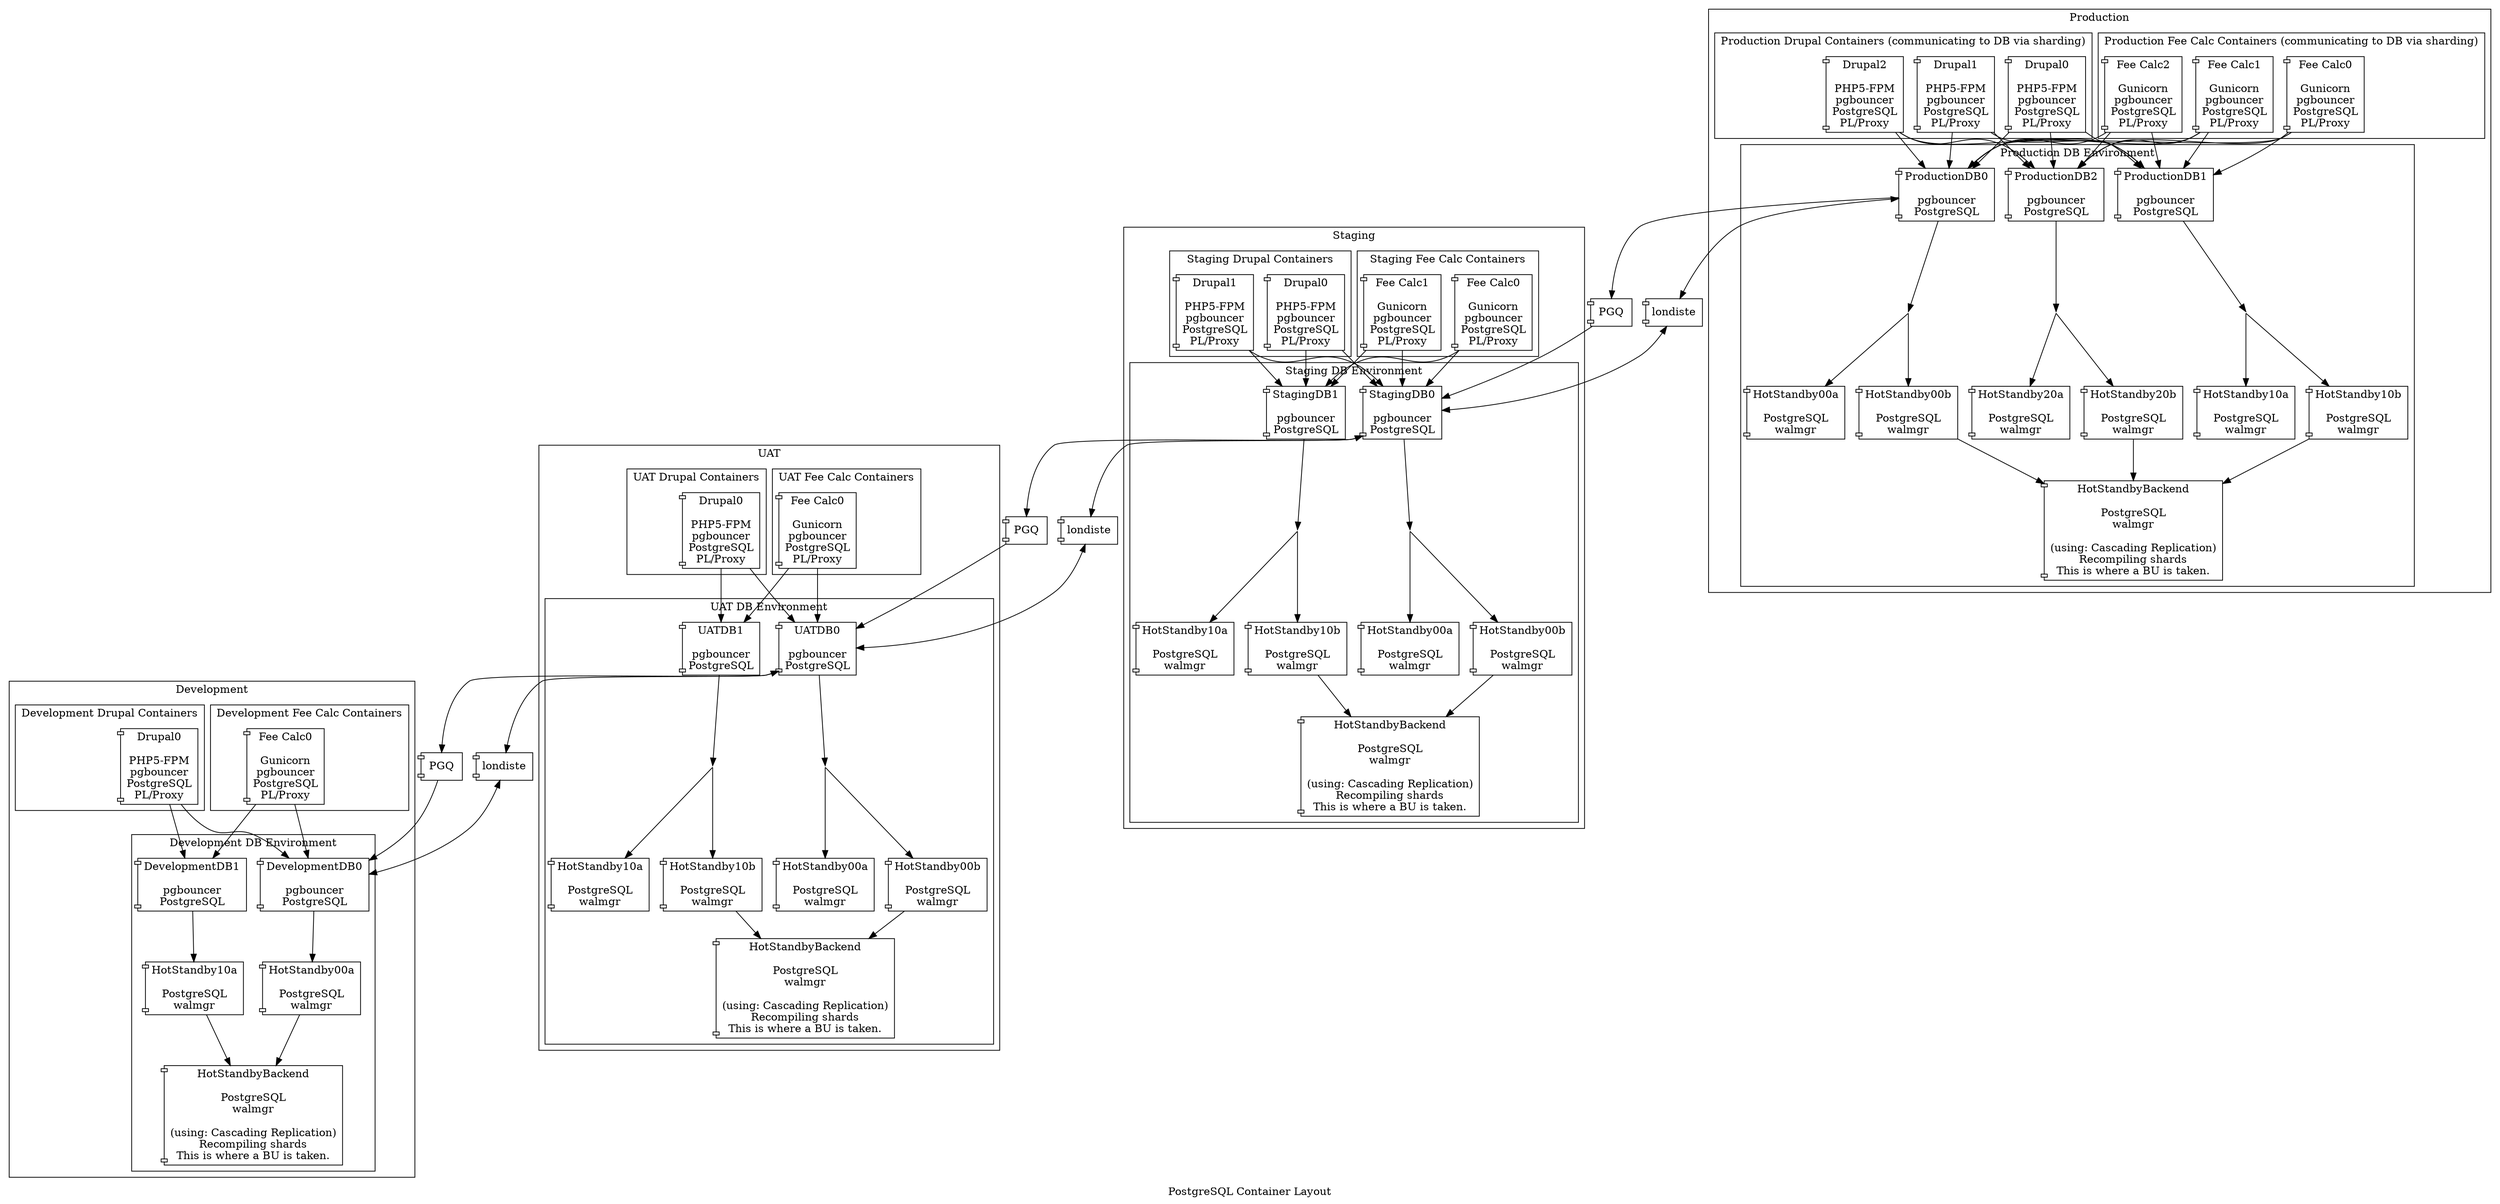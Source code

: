 digraph d {
    // Sell as stay latest stay greatest (supported on LB infrastructure), not supported and you
    // will be put on a single outdated DB, no patching and be .... in the ....;
    // And if you hold records, the blame is on you if they are lost. (No backups!!!)
    label="PostgreSQL Container Layout";

    prodstagpgq [shape=component, label="PGQ"];
    staguatpgq [shape=component, label="PGQ"];
    uatdevpgq [shape=component, label="PGQ"];
    prodstaglondiste [shape=component, label="londiste"];
    staguatlondiste [shape=component, label="londiste"];
    uatdevlondiste [shape=component, label="londiste"];

    subgraph cluster_prod {
        label="Production";
        subgraph cluster_prodappcluster0 {
            label="Production Fee Calc Containers (communicating to DB via sharding)";
            node [shape=component];
            prodappserver00 [label="Fee Calc0\n\nGunicorn\npgbouncer\nPostgreSQL\nPL/Proxy"];
            prodappserver01 [label="Fee Calc1\n\nGunicorn\npgbouncer\nPostgreSQL\nPL/Proxy"];
            prodappserver02 [label="Fee Calc2\n\nGunicorn\npgbouncer\nPostgreSQL\nPL/Proxy"];
        }
        subgraph cluster_prodappcluster1 {
            label="Production Drupal Containers (communicating to DB via sharding)";
            node [shape=component];
            prodappserver10 [label="Drupal0\n\nPHP5-FPM\npgbouncer\nPostgreSQL\nPL/Proxy"];
            prodappserver11 [label="Drupal1\n\nPHP5-FPM\npgbouncer\nPostgreSQL\nPL/Proxy"];
            prodappserver12 [label="Drupal2\n\nPHP5-FPM\npgbouncer\nPostgreSQL\nPL/Proxy"];
        }
        subgraph cluster_prodpgcluster0 {
            label="Production DB Environment";
            node [shape=component];
            prodmaster0 [label="ProductionDB0\n\npgbouncer\nPostgreSQL"];
            prodmaster1 [label="ProductionDB1\n\npgbouncer\nPostgreSQL"];
            prodmaster2 [label="ProductionDB2\n\npgbouncer\nPostgreSQL"];
            prodrepstreaming00 [style="invisible",width=0,height=0,fixedsize=true];
            prodrepstreaming10 [style="invisible",width=0,height=0,fixedsize=true];
            prodrepstreaming20 [style="invisible",width=0,height=0,fixedsize=true];
            prodhot00a [label="HotStandby00a\n\nPostgreSQL\nwalmgr"];
            prodhot10a [label="HotStandby10a\n\nPostgreSQL\nwalmgr"];
            prodhot20a [label="HotStandby20a\n\nPostgreSQL\nwalmgr"];
            prodhot00b [label="HotStandby00b\n\nPostgreSQL\nwalmgr"];
            prodhot10b [label="HotStandby10b\n\nPostgreSQL\nwalmgr"];
            prodhot20b [label="HotStandby20b\n\nPostgreSQL\nwalmgr"];
            prodhotbackend [label="HotStandbyBackend\n\nPostgreSQL\nwalmgr\n\n(using: Cascading Replication)\nRecompiling shards\nThis is where a BU is taken."];

            prodmaster0 -> prodrepstreaming00;
            prodmaster1 -> prodrepstreaming10;
            prodmaster2 -> prodrepstreaming20;
            prodrepstreaming00 -> prodhot00a;
            prodrepstreaming10 -> prodhot10a;
            prodrepstreaming20 -> prodhot20a;
            prodrepstreaming00 -> prodhot00b -> prodhotbackend;
            prodrepstreaming10 -> prodhot10b -> prodhotbackend;
            prodrepstreaming20 -> prodhot20b -> prodhotbackend;

        }

        prodappserver00 -> prodmaster0;
        prodappserver00 -> prodmaster1;
        prodappserver00 -> prodmaster2;
        prodappserver01 -> prodmaster0;
        prodappserver01 -> prodmaster1;
        prodappserver01 -> prodmaster2;
        prodappserver02 -> prodmaster0;
        prodappserver02 -> prodmaster1;
        prodappserver02 -> prodmaster2;

        prodappserver10 -> prodmaster0;
        prodappserver10 -> prodmaster1;
        prodappserver10 -> prodmaster2;
        prodappserver11 -> prodmaster0;
        prodappserver11 -> prodmaster1;
        prodappserver11 -> prodmaster2;
        prodappserver12 -> prodmaster0;
        prodappserver12 -> prodmaster1;
        prodappserver12 -> prodmaster2;

    }

    subgraph cluster_staging {
        label="Staging";
        subgraph cluster_stagappcluster0 {
            label="Staging Fee Calc Containers";
            node [shape=component];
            stagappserver00 [label="Fee Calc0\n\nGunicorn\npgbouncer\nPostgreSQL\nPL/Proxy"];
            stagappserver01 [label="Fee Calc1\n\nGunicorn\npgbouncer\nPostgreSQL\nPL/Proxy"];
        }
        subgraph cluster_stagappcluster1 {
            label="Staging Drupal Containers";
            node [shape=component];
            stagappserver10 [label="Drupal0\n\nPHP5-FPM\npgbouncer\nPostgreSQL\nPL/Proxy"];
            stagappserver11 [label="Drupal1\n\nPHP5-FPM\npgbouncer\nPostgreSQL\nPL/Proxy"];
        }
        subgraph cluster_stagpgcluster0 {
            label="Staging DB Environment";
            node [shape=component];
            stagmaster0 [label="StagingDB0\n\npgbouncer\nPostgreSQL"];
            stagmaster1 [label="StagingDB1\n\npgbouncer\nPostgreSQL"];
            stagrepstreaming00 [style="invisible",width=0,height=0,fixedsize=true];
            stagrepstreaming10 [style="invisible",width=0,height=0,fixedsize=true];
            staghot00a [label="HotStandby00a\n\nPostgreSQL\nwalmgr"];
            staghot10a [label="HotStandby10a\n\nPostgreSQL\nwalmgr"];
            staghot00b [label="HotStandby00b\n\nPostgreSQL\nwalmgr"];
            staghot10b [label="HotStandby10b\n\nPostgreSQL\nwalmgr"];
            staghotbackend [label="HotStandbyBackend\n\nPostgreSQL\nwalmgr\n\n(using: Cascading Replication)\nRecompiling shards\nThis is where a BU is taken."];

            stagmaster0 -> stagrepstreaming00;
            stagmaster1 -> stagrepstreaming10;
            stagrepstreaming00 -> staghot00a;
            stagrepstreaming10 -> staghot10a;
            stagrepstreaming00 -> staghot00b -> staghotbackend;
            stagrepstreaming10 -> staghot10b -> staghotbackend;

        }

        stagappserver00 -> stagmaster0;
        stagappserver00 -> stagmaster1;
        stagappserver01 -> stagmaster0;
        stagappserver01 -> stagmaster1;

        stagappserver10 -> stagmaster0;
        stagappserver10 -> stagmaster1;
        stagappserver11 -> stagmaster0;
        stagappserver11 -> stagmaster1;

    }

    subgraph cluster_uat {
        label="UAT";
        subgraph cluster_uatappcluster0 {
            label="UAT Fee Calc Containers";
            node [shape=component];
            uatappserver00 [label="Fee Calc0\n\nGunicorn\npgbouncer\nPostgreSQL\nPL/Proxy"];
        }
        subgraph cluster_uatappcluster1 {
            label="UAT Drupal Containers";
            node [shape=component];
            uatappserver10 [label="Drupal0\n\nPHP5-FPM\npgbouncer\nPostgreSQL\nPL/Proxy"];
        }
        subgraph cluster_uatpgcluster0 {
            label="UAT DB Environment";
            node [shape=component];
            uatmaster0 [label="UATDB0\n\npgbouncer\nPostgreSQL"];
            uatmaster1 [label="UATDB1\n\npgbouncer\nPostgreSQL"];
            uatrepstreaming00 [style="invisible",width=0,height=0,fixedsize=true];
            uatrepstreaming10 [style="invisible",width=0,height=0,fixedsize=true];
            uathot00a [label="HotStandby00a\n\nPostgreSQL\nwalmgr"];
            uathot10a [label="HotStandby10a\n\nPostgreSQL\nwalmgr"];
            uathot00b [label="HotStandby00b\n\nPostgreSQL\nwalmgr"];
            uathot10b [label="HotStandby10b\n\nPostgreSQL\nwalmgr"];
            uathotbackend [label="HotStandbyBackend\n\nPostgreSQL\nwalmgr\n\n(using: Cascading Replication)\nRecompiling shards\nThis is where a BU is taken."];

            uatmaster0 -> uatrepstreaming00;
            uatmaster1 -> uatrepstreaming10;
            uatrepstreaming00 -> uathot00a;
            uatrepstreaming10 -> uathot10a;
            uatrepstreaming00 -> uathot00b -> uathotbackend;
            uatrepstreaming10 -> uathot10b -> uathotbackend;

        }

        uatappserver00 -> uatmaster0;
        uatappserver00 -> uatmaster1;

        uatappserver10 -> uatmaster0;
        uatappserver10 -> uatmaster1;

    }

    subgraph cluster_dev {
        label="Development";
        subgraph cluster_devappcluster0 {
            label="Development Fee Calc Containers";
            node [shape=component];
            devappserver00 [label="Fee Calc0\n\nGunicorn\npgbouncer\nPostgreSQL\nPL/Proxy"];
        }
        subgraph cluster_devappcluster1 {
            label="Development Drupal Containers";
            node [shape=component];
            devappserver10 [label="Drupal0\n\nPHP5-FPM\npgbouncer\nPostgreSQL\nPL/Proxy"];
        }
        subgraph cluster_devpgcluster0 {
            label="Development DB Environment";
            node [shape=component];
            devmaster0 [label="DevelopmentDB0\n\npgbouncer\nPostgreSQL"];
            devmaster1 [label="DevelopmentDB1\n\npgbouncer\nPostgreSQL"];
            devhot00a [label="HotStandby00a\n\nPostgreSQL\nwalmgr"];
            devhot10a [label="HotStandby10a\n\nPostgreSQL\nwalmgr"];
            devhotbackend [label="HotStandbyBackend\n\nPostgreSQL\nwalmgr\n\n(using: Cascading Replication)\nRecompiling shards\nThis is where a BU is taken."];

            devmaster0 -> devhot00a -> devhotbackend;
            devmaster1 -> devhot10a -> devhotbackend;

        }

        devappserver00 -> devmaster0;
        devappserver00 -> devmaster1;

        devappserver10 -> devmaster0;
        devappserver10 -> devmaster1;

    }

    prodmaster0 -> prodstagpgq -> stagmaster0 -> staguatpgq -> uatmaster0 -> uatdevpgq -> devmaster0;
    prodmaster0 -> prodstaglondiste -> stagmaster0 -> staguatlondiste -> uatmaster0 -> uatdevlondiste -> devmaster0 [dir="both"];

}
